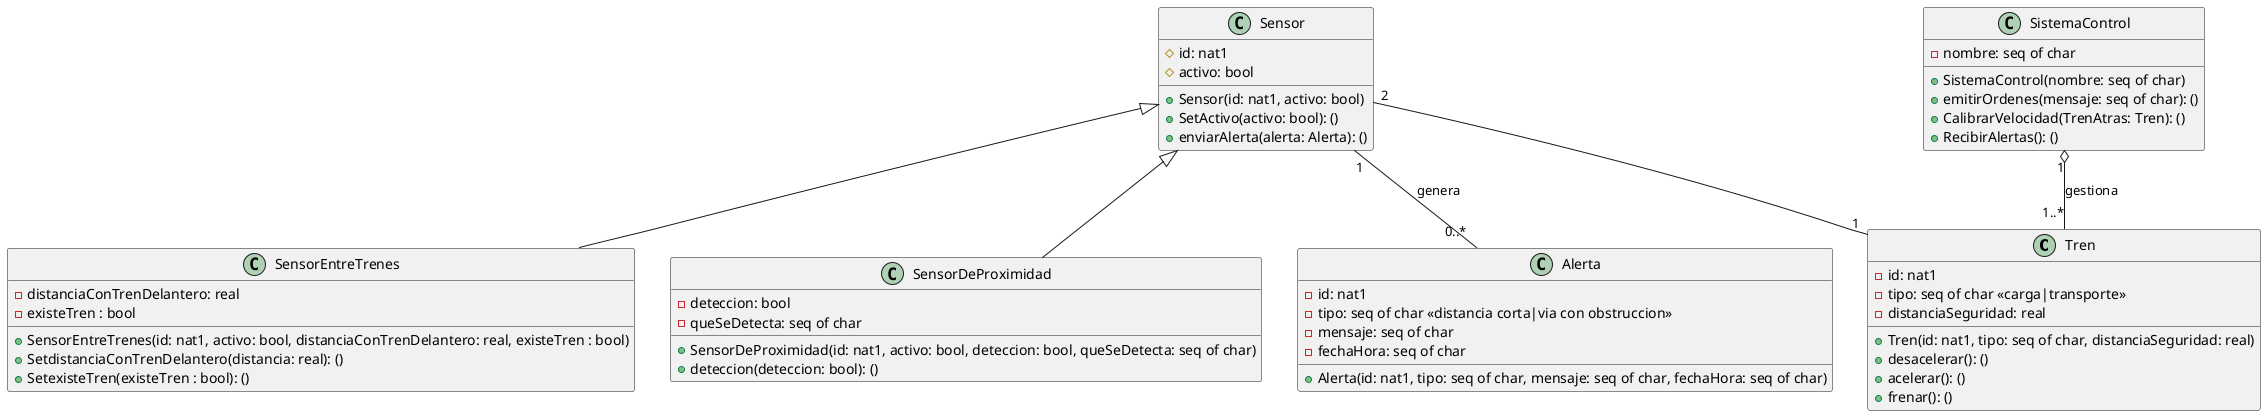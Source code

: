 @startuml trafico de trenes

class Tren {
    -id: nat1
    -tipo: seq of char <<carga|transporte>>
    -distanciaSeguridad: real
    +Tren(id: nat1, tipo: seq of char, distanciaSeguridad: real)
    +desacelerar(): ()
    +acelerar(): ()
    +frenar(): ()
}

class Sensor {
    #id: nat1
    #activo: bool
    +Sensor(id: nat1, activo: bool)
    +SetActivo(activo: bool): ()
    +enviarAlerta(alerta: Alerta): ()
}

class SensorEntreTrenes{
    -distanciaConTrenDelantero: real
    -existeTren : bool
    +SensorEntreTrenes(id: nat1, activo: bool, distanciaConTrenDelantero: real, existeTren : bool)
    +SetdistanciaConTrenDelantero(distancia: real): ()
    +SetexisteTren(existeTren : bool): ()
}

class SensorDeProximidad {
    -deteccion: bool
    -queSeDetecta: seq of char
    +SensorDeProximidad(id: nat1, activo: bool, deteccion: bool, queSeDetecta: seq of char)
    +deteccion(deteccion: bool): ()
}

class Alerta {
    -id: nat1
    -tipo: seq of char <<distancia corta|via con obstruccion>>
    -mensaje: seq of char
    -fechaHora: seq of char
    +Alerta(id: nat1, tipo: seq of char, mensaje: seq of char, fechaHora: seq of char)
}

class SistemaControl {
    -nombre: seq of char
    +SistemaControl(nombre: seq of char)
    +emitirOrdenes(mensaje: seq of char): ()
    +CalibrarVelocidad(TrenAtras: Tren): ()
    +RecibirAlertas(): ()
}

Sensor <|-- SensorEntreTrenes
Sensor <|-- SensorDeProximidad

SistemaControl "1" o-- "1..*" Tren : gestiona
Sensor "1" -- "0..*" Alerta : genera
Sensor "2" -- "1" Tren
@enduml